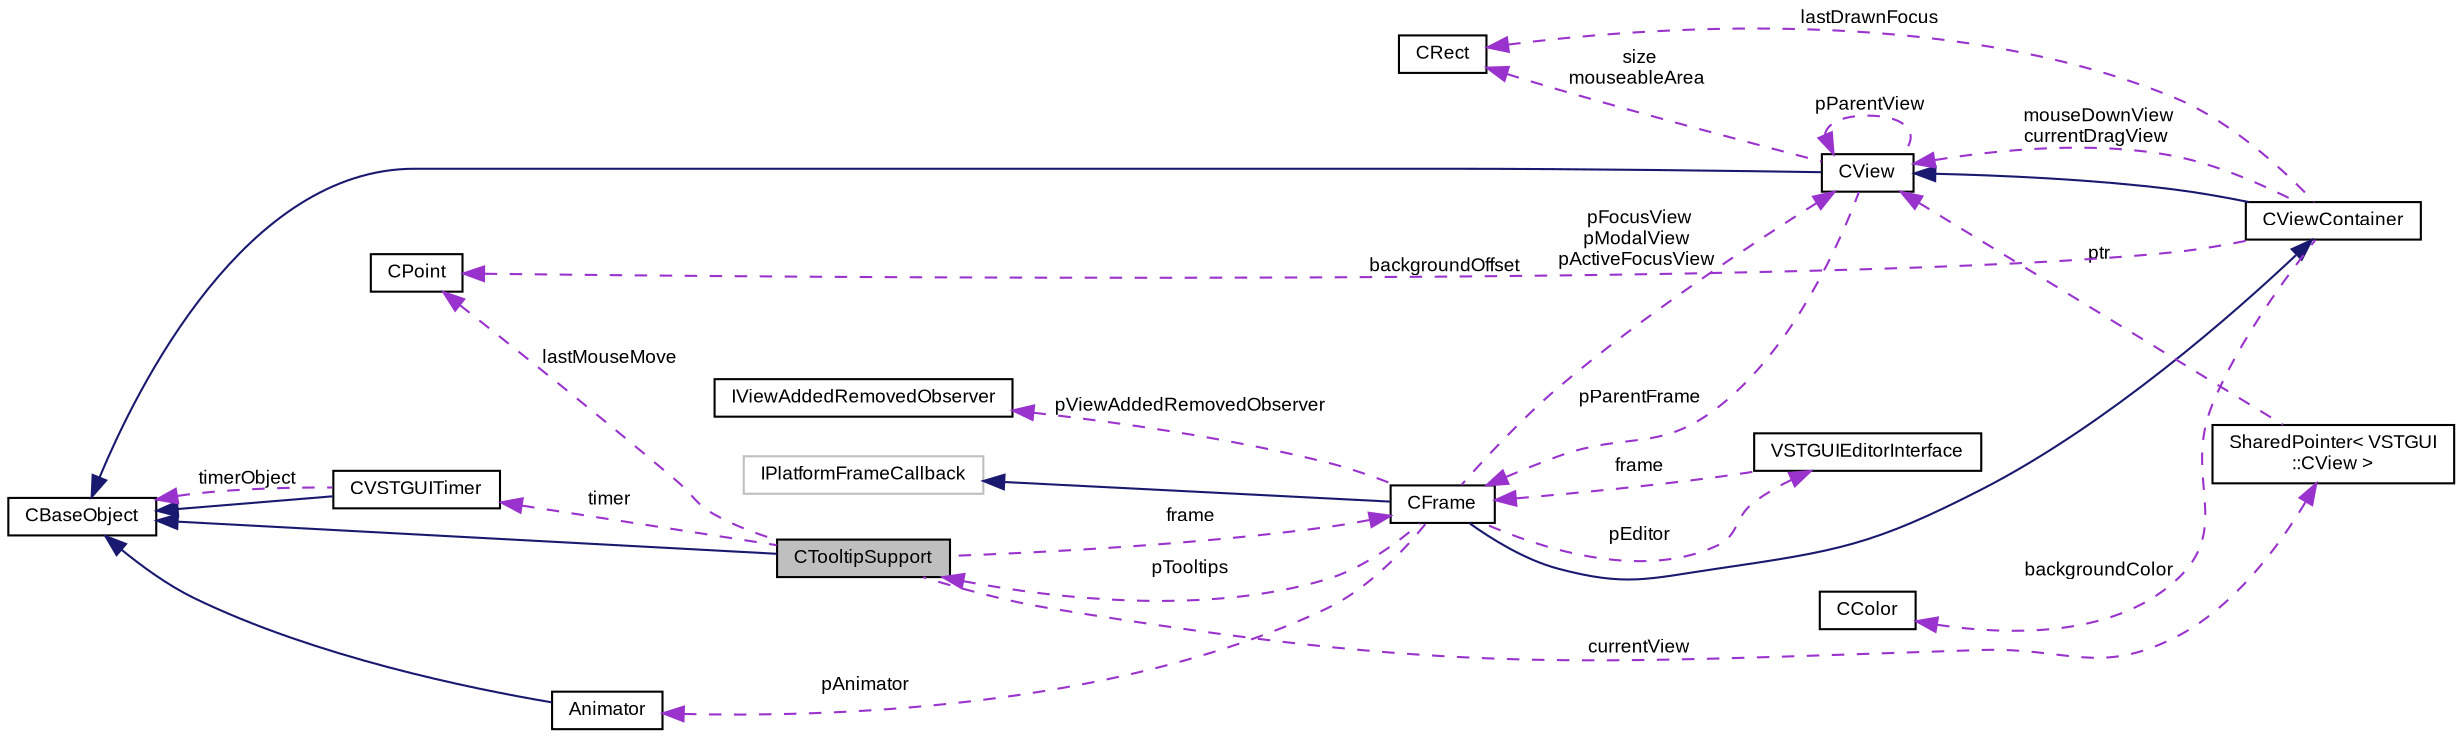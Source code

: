 digraph "CTooltipSupport"
{
  bgcolor="transparent";
  edge [fontname="Arial",fontsize="9",labelfontname="Arial",labelfontsize="9"];
  node [fontname="Arial",fontsize="9",shape=record];
  rankdir="LR";
  Node1 [label="CTooltipSupport",height=0.2,width=0.4,color="black", fillcolor="grey75", style="filled" fontcolor="black"];
  Node2 -> Node1 [dir="back",color="midnightblue",fontsize="9",style="solid",fontname="Arial"];
  Node2 [label="CBaseObject",height=0.2,width=0.4,color="black",URL="$class_v_s_t_g_u_i_1_1_c_base_object.html",tooltip="Base Object with reference counter. "];
  Node3 -> Node1 [dir="back",color="darkorchid3",fontsize="9",style="dashed",label=" frame" ,fontname="Arial"];
  Node3 [label="CFrame",height=0.2,width=0.4,color="black",URL="$class_v_s_t_g_u_i_1_1_c_frame.html",tooltip="The CFrame is the parent container of all views. "];
  Node4 -> Node3 [dir="back",color="midnightblue",fontsize="9",style="solid",fontname="Arial"];
  Node4 [label="CViewContainer",height=0.2,width=0.4,color="black",URL="$class_v_s_t_g_u_i_1_1_c_view_container.html",tooltip="Container Class of CView objects. "];
  Node5 -> Node4 [dir="back",color="midnightblue",fontsize="9",style="solid",fontname="Arial"];
  Node5 [label="CView",height=0.2,width=0.4,color="black",URL="$class_v_s_t_g_u_i_1_1_c_view.html",tooltip="Base Class of all view objects. "];
  Node2 -> Node5 [dir="back",color="midnightblue",fontsize="9",style="solid",fontname="Arial"];
  Node3 -> Node5 [dir="back",color="darkorchid3",fontsize="9",style="dashed",label=" pParentFrame" ,fontname="Arial"];
  Node5 -> Node5 [dir="back",color="darkorchid3",fontsize="9",style="dashed",label=" pParentView" ,fontname="Arial"];
  Node6 -> Node5 [dir="back",color="darkorchid3",fontsize="9",style="dashed",label=" size\nmouseableArea" ,fontname="Arial"];
  Node6 [label="CRect",height=0.2,width=0.4,color="black",URL="$struct_v_s_t_g_u_i_1_1_c_rect.html",tooltip="Rect structure. "];
  Node5 -> Node4 [dir="back",color="darkorchid3",fontsize="9",style="dashed",label=" mouseDownView\ncurrentDragView" ,fontname="Arial"];
  Node7 -> Node4 [dir="back",color="darkorchid3",fontsize="9",style="dashed",label=" backgroundOffset" ,fontname="Arial"];
  Node7 [label="CPoint",height=0.2,width=0.4,color="black",URL="$struct_v_s_t_g_u_i_1_1_c_point.html",tooltip="Point structure. "];
  Node8 -> Node4 [dir="back",color="darkorchid3",fontsize="9",style="dashed",label=" backgroundColor" ,fontname="Arial"];
  Node8 [label="CColor",height=0.2,width=0.4,color="black",URL="$struct_v_s_t_g_u_i_1_1_c_color.html",tooltip="RGBA Color structure. "];
  Node6 -> Node4 [dir="back",color="darkorchid3",fontsize="9",style="dashed",label=" lastDrawnFocus" ,fontname="Arial"];
  Node9 -> Node3 [dir="back",color="midnightblue",fontsize="9",style="solid",fontname="Arial"];
  Node9 [label="IPlatformFrameCallback",height=0.2,width=0.4,color="grey75"];
  Node10 -> Node3 [dir="back",color="darkorchid3",fontsize="9",style="dashed",label=" pViewAddedRemovedObserver" ,fontname="Arial"];
  Node10 [label="IViewAddedRemovedObserver",height=0.2,width=0.4,color="black",URL="$class_v_s_t_g_u_i_1_1_i_view_added_removed_observer.html",tooltip="view added removed observer interface for CFrame "];
  Node5 -> Node3 [dir="back",color="darkorchid3",fontsize="9",style="dashed",label=" pFocusView\npModalView\npActiveFocusView" ,fontname="Arial"];
  Node11 -> Node3 [dir="back",color="darkorchid3",fontsize="9",style="dashed",label=" pAnimator" ,fontname="Arial"];
  Node11 [label="Animator",height=0.2,width=0.4,color="black",URL="$class_v_s_t_g_u_i_1_1_animation_1_1_animator.html",tooltip="Animation runner. "];
  Node2 -> Node11 [dir="back",color="midnightblue",fontsize="9",style="solid",fontname="Arial"];
  Node1 -> Node3 [dir="back",color="darkorchid3",fontsize="9",style="dashed",label=" pTooltips" ,fontname="Arial"];
  Node12 -> Node3 [dir="back",color="darkorchid3",fontsize="9",style="dashed",label=" pEditor" ,fontname="Arial"];
  Node12 [label="VSTGUIEditorInterface",height=0.2,width=0.4,color="black",URL="$class_v_s_t_g_u_i_1_1_v_s_t_g_u_i_editor_interface.html"];
  Node3 -> Node12 [dir="back",color="darkorchid3",fontsize="9",style="dashed",label=" frame" ,fontname="Arial"];
  Node7 -> Node1 [dir="back",color="darkorchid3",fontsize="9",style="dashed",label=" lastMouseMove" ,fontname="Arial"];
  Node13 -> Node1 [dir="back",color="darkorchid3",fontsize="9",style="dashed",label=" timer" ,fontname="Arial"];
  Node13 [label="CVSTGUITimer",height=0.2,width=0.4,color="black",URL="$class_v_s_t_g_u_i_1_1_c_v_s_t_g_u_i_timer.html",tooltip="A timer class, which posts timer messages to CBaseObjects. "];
  Node2 -> Node13 [dir="back",color="midnightblue",fontsize="9",style="solid",fontname="Arial"];
  Node2 -> Node13 [dir="back",color="darkorchid3",fontsize="9",style="dashed",label=" timerObject" ,fontname="Arial"];
  Node14 -> Node1 [dir="back",color="darkorchid3",fontsize="9",style="dashed",label=" currentView" ,fontname="Arial"];
  Node14 [label="SharedPointer\< VSTGUI\l::CView \>",height=0.2,width=0.4,color="black",URL="$class_v_s_t_g_u_i_1_1_shared_pointer.html"];
  Node5 -> Node14 [dir="back",color="darkorchid3",fontsize="9",style="dashed",label=" ptr" ,fontname="Arial"];
}

